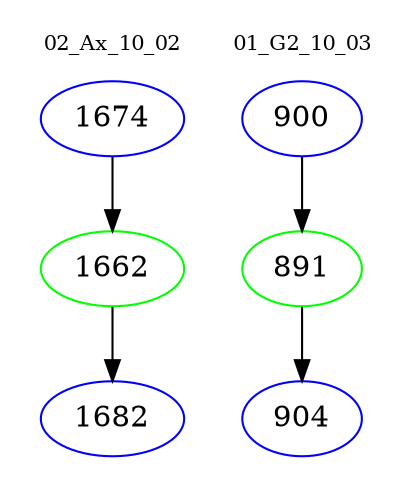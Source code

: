 digraph{
subgraph cluster_0 {
color = white
label = "02_Ax_10_02";
fontsize=10;
T0_1674 [label="1674", color="blue"]
T0_1674 -> T0_1662 [color="black"]
T0_1662 [label="1662", color="green"]
T0_1662 -> T0_1682 [color="black"]
T0_1682 [label="1682", color="blue"]
}
subgraph cluster_1 {
color = white
label = "01_G2_10_03";
fontsize=10;
T1_900 [label="900", color="blue"]
T1_900 -> T1_891 [color="black"]
T1_891 [label="891", color="green"]
T1_891 -> T1_904 [color="black"]
T1_904 [label="904", color="blue"]
}
}
